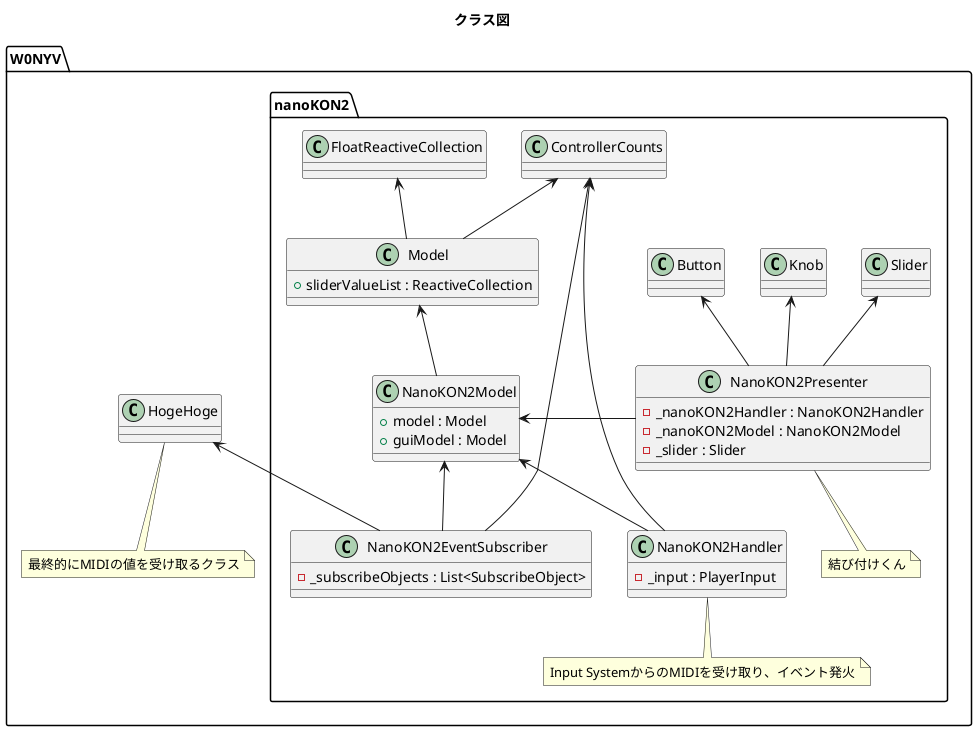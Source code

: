 @startuml nanoKON2-Setup

title クラス図

namespace W0NYV {

    namespace nanoKON2 {

        class ControllerCounts {
        }

        class NanoKON2Handler {
            - _input : PlayerInput
        }
        note bottom: Input SystemからのMIDIを受け取り、イベント発火

        class NanoKON2Model {
            + model : Model
            + guiModel : Model
        }

        class NanoKON2Presenter {
            - _nanoKON2Handler : NanoKON2Handler
            - _nanoKON2Model : NanoKON2Model
            - _slider : Slider
        }
        note bottom: 結び付けくん

        class NanoKON2EventSubscriber {
            - _subscribeObjects : List<SubscribeObject>
        }

        class Model {
            + sliderValueList : ReactiveCollection
        }

        class FloatReactiveCollection {}

        class Slider {}

        class Knob {}

        class Button {}

        Model <-- NanoKON2Model 
        FloatReactiveCollection <-- Model

        NanoKON2Model <-- NanoKON2Handler
        NanoKON2Model <- NanoKON2Presenter
        NanoKON2Model <-- NanoKON2EventSubscriber
        
        ControllerCounts <-- NanoKON2EventSubscriber
        ControllerCounts <-- Model
        ControllerCounts <-- NanoKON2Handler

        Slider <-- NanoKON2Presenter
        Knob <-- NanoKON2Presenter
        Button <-- NanoKON2Presenter

    }

    class HogeHoge{}
    note bottom: 最終的にMIDIの値を受け取るクラス

    HogeHoge <-- W0NYV.nanoKON2.NanoKON2EventSubscriber

}

@enduml